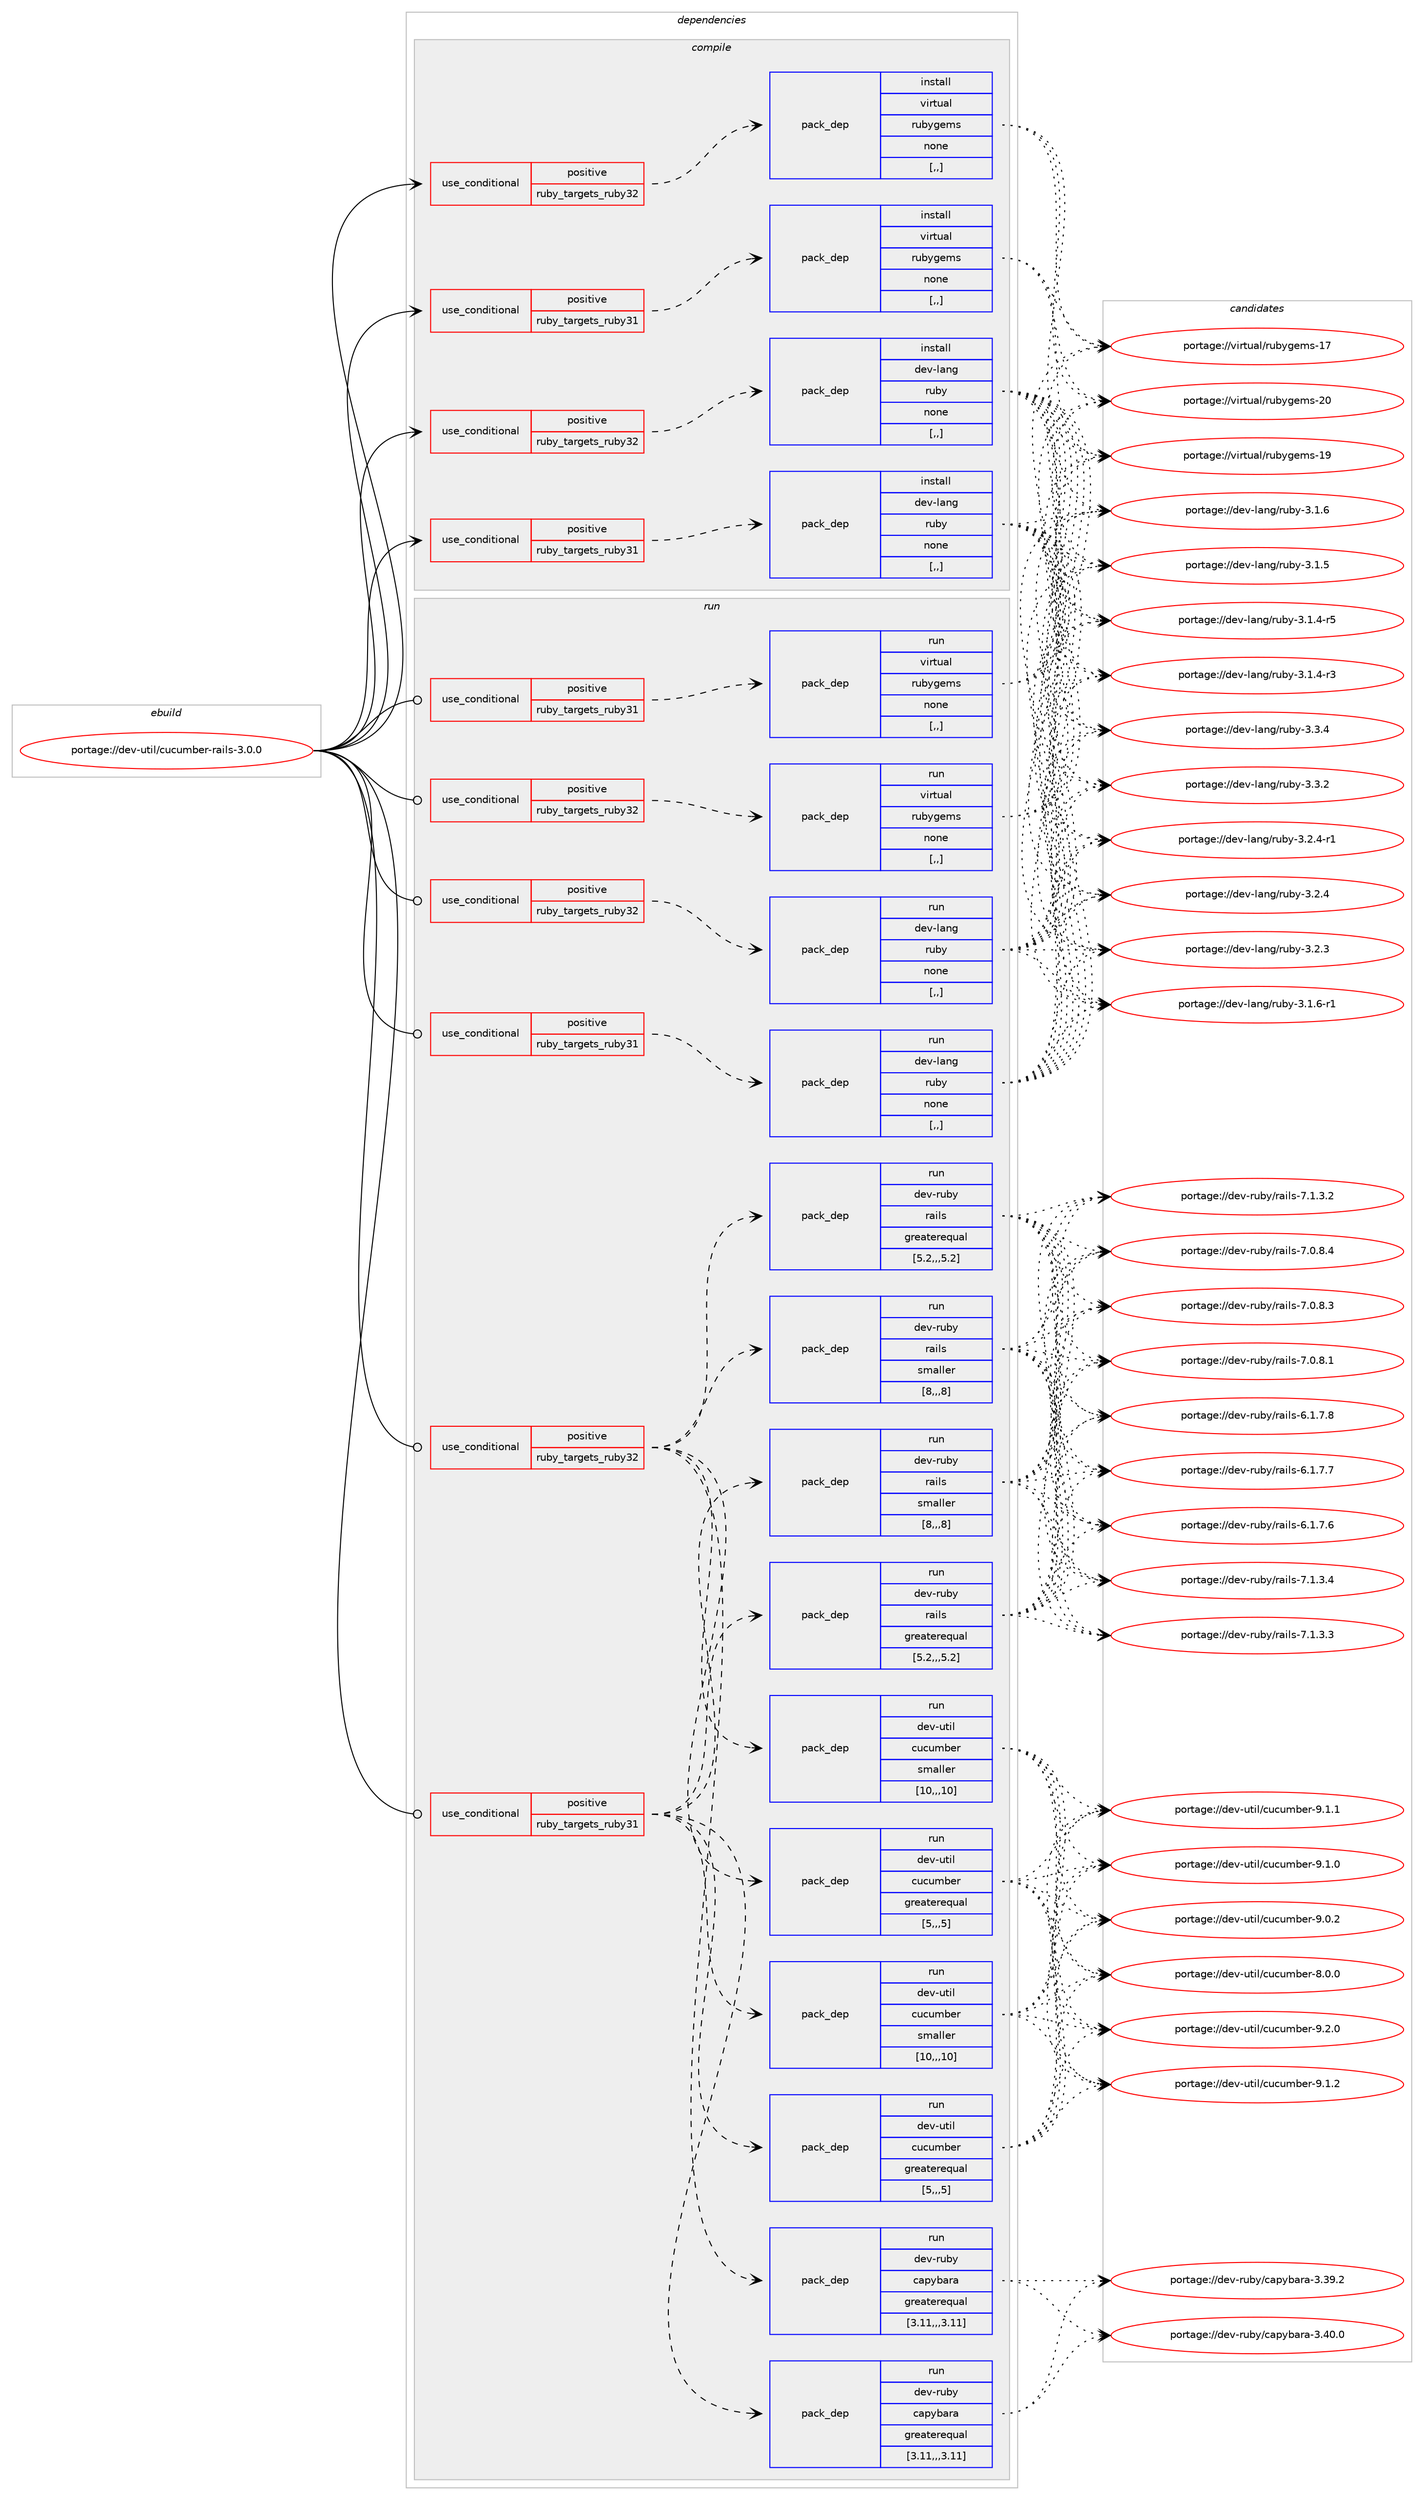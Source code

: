 digraph prolog {

# *************
# Graph options
# *************

newrank=true;
concentrate=true;
compound=true;
graph [rankdir=LR,fontname=Helvetica,fontsize=10,ranksep=1.5];#, ranksep=2.5, nodesep=0.2];
edge  [arrowhead=vee];
node  [fontname=Helvetica,fontsize=10];

# **********
# The ebuild
# **********

subgraph cluster_leftcol {
color=gray;
label=<<i>ebuild</i>>;
id [label="portage://dev-util/cucumber-rails-3.0.0", color=red, width=4, href="../dev-util/cucumber-rails-3.0.0.svg"];
}

# ****************
# The dependencies
# ****************

subgraph cluster_midcol {
color=gray;
label=<<i>dependencies</i>>;
subgraph cluster_compile {
fillcolor="#eeeeee";
style=filled;
label=<<i>compile</i>>;
subgraph cond59968 {
dependency212995 [label=<<TABLE BORDER="0" CELLBORDER="1" CELLSPACING="0" CELLPADDING="4"><TR><TD ROWSPAN="3" CELLPADDING="10">use_conditional</TD></TR><TR><TD>positive</TD></TR><TR><TD>ruby_targets_ruby31</TD></TR></TABLE>>, shape=none, color=red];
subgraph pack151609 {
dependency212996 [label=<<TABLE BORDER="0" CELLBORDER="1" CELLSPACING="0" CELLPADDING="4" WIDTH="220"><TR><TD ROWSPAN="6" CELLPADDING="30">pack_dep</TD></TR><TR><TD WIDTH="110">install</TD></TR><TR><TD>dev-lang</TD></TR><TR><TD>ruby</TD></TR><TR><TD>none</TD></TR><TR><TD>[,,]</TD></TR></TABLE>>, shape=none, color=blue];
}
dependency212995:e -> dependency212996:w [weight=20,style="dashed",arrowhead="vee"];
}
id:e -> dependency212995:w [weight=20,style="solid",arrowhead="vee"];
subgraph cond59969 {
dependency212997 [label=<<TABLE BORDER="0" CELLBORDER="1" CELLSPACING="0" CELLPADDING="4"><TR><TD ROWSPAN="3" CELLPADDING="10">use_conditional</TD></TR><TR><TD>positive</TD></TR><TR><TD>ruby_targets_ruby31</TD></TR></TABLE>>, shape=none, color=red];
subgraph pack151610 {
dependency212998 [label=<<TABLE BORDER="0" CELLBORDER="1" CELLSPACING="0" CELLPADDING="4" WIDTH="220"><TR><TD ROWSPAN="6" CELLPADDING="30">pack_dep</TD></TR><TR><TD WIDTH="110">install</TD></TR><TR><TD>virtual</TD></TR><TR><TD>rubygems</TD></TR><TR><TD>none</TD></TR><TR><TD>[,,]</TD></TR></TABLE>>, shape=none, color=blue];
}
dependency212997:e -> dependency212998:w [weight=20,style="dashed",arrowhead="vee"];
}
id:e -> dependency212997:w [weight=20,style="solid",arrowhead="vee"];
subgraph cond59970 {
dependency212999 [label=<<TABLE BORDER="0" CELLBORDER="1" CELLSPACING="0" CELLPADDING="4"><TR><TD ROWSPAN="3" CELLPADDING="10">use_conditional</TD></TR><TR><TD>positive</TD></TR><TR><TD>ruby_targets_ruby32</TD></TR></TABLE>>, shape=none, color=red];
subgraph pack151611 {
dependency213000 [label=<<TABLE BORDER="0" CELLBORDER="1" CELLSPACING="0" CELLPADDING="4" WIDTH="220"><TR><TD ROWSPAN="6" CELLPADDING="30">pack_dep</TD></TR><TR><TD WIDTH="110">install</TD></TR><TR><TD>dev-lang</TD></TR><TR><TD>ruby</TD></TR><TR><TD>none</TD></TR><TR><TD>[,,]</TD></TR></TABLE>>, shape=none, color=blue];
}
dependency212999:e -> dependency213000:w [weight=20,style="dashed",arrowhead="vee"];
}
id:e -> dependency212999:w [weight=20,style="solid",arrowhead="vee"];
subgraph cond59971 {
dependency213001 [label=<<TABLE BORDER="0" CELLBORDER="1" CELLSPACING="0" CELLPADDING="4"><TR><TD ROWSPAN="3" CELLPADDING="10">use_conditional</TD></TR><TR><TD>positive</TD></TR><TR><TD>ruby_targets_ruby32</TD></TR></TABLE>>, shape=none, color=red];
subgraph pack151612 {
dependency213002 [label=<<TABLE BORDER="0" CELLBORDER="1" CELLSPACING="0" CELLPADDING="4" WIDTH="220"><TR><TD ROWSPAN="6" CELLPADDING="30">pack_dep</TD></TR><TR><TD WIDTH="110">install</TD></TR><TR><TD>virtual</TD></TR><TR><TD>rubygems</TD></TR><TR><TD>none</TD></TR><TR><TD>[,,]</TD></TR></TABLE>>, shape=none, color=blue];
}
dependency213001:e -> dependency213002:w [weight=20,style="dashed",arrowhead="vee"];
}
id:e -> dependency213001:w [weight=20,style="solid",arrowhead="vee"];
}
subgraph cluster_compileandrun {
fillcolor="#eeeeee";
style=filled;
label=<<i>compile and run</i>>;
}
subgraph cluster_run {
fillcolor="#eeeeee";
style=filled;
label=<<i>run</i>>;
subgraph cond59972 {
dependency213003 [label=<<TABLE BORDER="0" CELLBORDER="1" CELLSPACING="0" CELLPADDING="4"><TR><TD ROWSPAN="3" CELLPADDING="10">use_conditional</TD></TR><TR><TD>positive</TD></TR><TR><TD>ruby_targets_ruby31</TD></TR></TABLE>>, shape=none, color=red];
subgraph pack151613 {
dependency213004 [label=<<TABLE BORDER="0" CELLBORDER="1" CELLSPACING="0" CELLPADDING="4" WIDTH="220"><TR><TD ROWSPAN="6" CELLPADDING="30">pack_dep</TD></TR><TR><TD WIDTH="110">run</TD></TR><TR><TD>dev-lang</TD></TR><TR><TD>ruby</TD></TR><TR><TD>none</TD></TR><TR><TD>[,,]</TD></TR></TABLE>>, shape=none, color=blue];
}
dependency213003:e -> dependency213004:w [weight=20,style="dashed",arrowhead="vee"];
}
id:e -> dependency213003:w [weight=20,style="solid",arrowhead="odot"];
subgraph cond59973 {
dependency213005 [label=<<TABLE BORDER="0" CELLBORDER="1" CELLSPACING="0" CELLPADDING="4"><TR><TD ROWSPAN="3" CELLPADDING="10">use_conditional</TD></TR><TR><TD>positive</TD></TR><TR><TD>ruby_targets_ruby31</TD></TR></TABLE>>, shape=none, color=red];
subgraph pack151614 {
dependency213006 [label=<<TABLE BORDER="0" CELLBORDER="1" CELLSPACING="0" CELLPADDING="4" WIDTH="220"><TR><TD ROWSPAN="6" CELLPADDING="30">pack_dep</TD></TR><TR><TD WIDTH="110">run</TD></TR><TR><TD>dev-ruby</TD></TR><TR><TD>capybara</TD></TR><TR><TD>greaterequal</TD></TR><TR><TD>[3.11,,,3.11]</TD></TR></TABLE>>, shape=none, color=blue];
}
dependency213005:e -> dependency213006:w [weight=20,style="dashed",arrowhead="vee"];
subgraph pack151615 {
dependency213007 [label=<<TABLE BORDER="0" CELLBORDER="1" CELLSPACING="0" CELLPADDING="4" WIDTH="220"><TR><TD ROWSPAN="6" CELLPADDING="30">pack_dep</TD></TR><TR><TD WIDTH="110">run</TD></TR><TR><TD>dev-util</TD></TR><TR><TD>cucumber</TD></TR><TR><TD>greaterequal</TD></TR><TR><TD>[5,,,5]</TD></TR></TABLE>>, shape=none, color=blue];
}
dependency213005:e -> dependency213007:w [weight=20,style="dashed",arrowhead="vee"];
subgraph pack151616 {
dependency213008 [label=<<TABLE BORDER="0" CELLBORDER="1" CELLSPACING="0" CELLPADDING="4" WIDTH="220"><TR><TD ROWSPAN="6" CELLPADDING="30">pack_dep</TD></TR><TR><TD WIDTH="110">run</TD></TR><TR><TD>dev-util</TD></TR><TR><TD>cucumber</TD></TR><TR><TD>smaller</TD></TR><TR><TD>[10,,,10]</TD></TR></TABLE>>, shape=none, color=blue];
}
dependency213005:e -> dependency213008:w [weight=20,style="dashed",arrowhead="vee"];
subgraph pack151617 {
dependency213009 [label=<<TABLE BORDER="0" CELLBORDER="1" CELLSPACING="0" CELLPADDING="4" WIDTH="220"><TR><TD ROWSPAN="6" CELLPADDING="30">pack_dep</TD></TR><TR><TD WIDTH="110">run</TD></TR><TR><TD>dev-ruby</TD></TR><TR><TD>rails</TD></TR><TR><TD>greaterequal</TD></TR><TR><TD>[5.2,,,5.2]</TD></TR></TABLE>>, shape=none, color=blue];
}
dependency213005:e -> dependency213009:w [weight=20,style="dashed",arrowhead="vee"];
subgraph pack151618 {
dependency213010 [label=<<TABLE BORDER="0" CELLBORDER="1" CELLSPACING="0" CELLPADDING="4" WIDTH="220"><TR><TD ROWSPAN="6" CELLPADDING="30">pack_dep</TD></TR><TR><TD WIDTH="110">run</TD></TR><TR><TD>dev-ruby</TD></TR><TR><TD>rails</TD></TR><TR><TD>smaller</TD></TR><TR><TD>[8,,,8]</TD></TR></TABLE>>, shape=none, color=blue];
}
dependency213005:e -> dependency213010:w [weight=20,style="dashed",arrowhead="vee"];
}
id:e -> dependency213005:w [weight=20,style="solid",arrowhead="odot"];
subgraph cond59974 {
dependency213011 [label=<<TABLE BORDER="0" CELLBORDER="1" CELLSPACING="0" CELLPADDING="4"><TR><TD ROWSPAN="3" CELLPADDING="10">use_conditional</TD></TR><TR><TD>positive</TD></TR><TR><TD>ruby_targets_ruby31</TD></TR></TABLE>>, shape=none, color=red];
subgraph pack151619 {
dependency213012 [label=<<TABLE BORDER="0" CELLBORDER="1" CELLSPACING="0" CELLPADDING="4" WIDTH="220"><TR><TD ROWSPAN="6" CELLPADDING="30">pack_dep</TD></TR><TR><TD WIDTH="110">run</TD></TR><TR><TD>virtual</TD></TR><TR><TD>rubygems</TD></TR><TR><TD>none</TD></TR><TR><TD>[,,]</TD></TR></TABLE>>, shape=none, color=blue];
}
dependency213011:e -> dependency213012:w [weight=20,style="dashed",arrowhead="vee"];
}
id:e -> dependency213011:w [weight=20,style="solid",arrowhead="odot"];
subgraph cond59975 {
dependency213013 [label=<<TABLE BORDER="0" CELLBORDER="1" CELLSPACING="0" CELLPADDING="4"><TR><TD ROWSPAN="3" CELLPADDING="10">use_conditional</TD></TR><TR><TD>positive</TD></TR><TR><TD>ruby_targets_ruby32</TD></TR></TABLE>>, shape=none, color=red];
subgraph pack151620 {
dependency213014 [label=<<TABLE BORDER="0" CELLBORDER="1" CELLSPACING="0" CELLPADDING="4" WIDTH="220"><TR><TD ROWSPAN="6" CELLPADDING="30">pack_dep</TD></TR><TR><TD WIDTH="110">run</TD></TR><TR><TD>dev-lang</TD></TR><TR><TD>ruby</TD></TR><TR><TD>none</TD></TR><TR><TD>[,,]</TD></TR></TABLE>>, shape=none, color=blue];
}
dependency213013:e -> dependency213014:w [weight=20,style="dashed",arrowhead="vee"];
}
id:e -> dependency213013:w [weight=20,style="solid",arrowhead="odot"];
subgraph cond59976 {
dependency213015 [label=<<TABLE BORDER="0" CELLBORDER="1" CELLSPACING="0" CELLPADDING="4"><TR><TD ROWSPAN="3" CELLPADDING="10">use_conditional</TD></TR><TR><TD>positive</TD></TR><TR><TD>ruby_targets_ruby32</TD></TR></TABLE>>, shape=none, color=red];
subgraph pack151621 {
dependency213016 [label=<<TABLE BORDER="0" CELLBORDER="1" CELLSPACING="0" CELLPADDING="4" WIDTH="220"><TR><TD ROWSPAN="6" CELLPADDING="30">pack_dep</TD></TR><TR><TD WIDTH="110">run</TD></TR><TR><TD>dev-ruby</TD></TR><TR><TD>capybara</TD></TR><TR><TD>greaterequal</TD></TR><TR><TD>[3.11,,,3.11]</TD></TR></TABLE>>, shape=none, color=blue];
}
dependency213015:e -> dependency213016:w [weight=20,style="dashed",arrowhead="vee"];
subgraph pack151622 {
dependency213017 [label=<<TABLE BORDER="0" CELLBORDER="1" CELLSPACING="0" CELLPADDING="4" WIDTH="220"><TR><TD ROWSPAN="6" CELLPADDING="30">pack_dep</TD></TR><TR><TD WIDTH="110">run</TD></TR><TR><TD>dev-util</TD></TR><TR><TD>cucumber</TD></TR><TR><TD>greaterequal</TD></TR><TR><TD>[5,,,5]</TD></TR></TABLE>>, shape=none, color=blue];
}
dependency213015:e -> dependency213017:w [weight=20,style="dashed",arrowhead="vee"];
subgraph pack151623 {
dependency213018 [label=<<TABLE BORDER="0" CELLBORDER="1" CELLSPACING="0" CELLPADDING="4" WIDTH="220"><TR><TD ROWSPAN="6" CELLPADDING="30">pack_dep</TD></TR><TR><TD WIDTH="110">run</TD></TR><TR><TD>dev-util</TD></TR><TR><TD>cucumber</TD></TR><TR><TD>smaller</TD></TR><TR><TD>[10,,,10]</TD></TR></TABLE>>, shape=none, color=blue];
}
dependency213015:e -> dependency213018:w [weight=20,style="dashed",arrowhead="vee"];
subgraph pack151624 {
dependency213019 [label=<<TABLE BORDER="0" CELLBORDER="1" CELLSPACING="0" CELLPADDING="4" WIDTH="220"><TR><TD ROWSPAN="6" CELLPADDING="30">pack_dep</TD></TR><TR><TD WIDTH="110">run</TD></TR><TR><TD>dev-ruby</TD></TR><TR><TD>rails</TD></TR><TR><TD>greaterequal</TD></TR><TR><TD>[5.2,,,5.2]</TD></TR></TABLE>>, shape=none, color=blue];
}
dependency213015:e -> dependency213019:w [weight=20,style="dashed",arrowhead="vee"];
subgraph pack151625 {
dependency213020 [label=<<TABLE BORDER="0" CELLBORDER="1" CELLSPACING="0" CELLPADDING="4" WIDTH="220"><TR><TD ROWSPAN="6" CELLPADDING="30">pack_dep</TD></TR><TR><TD WIDTH="110">run</TD></TR><TR><TD>dev-ruby</TD></TR><TR><TD>rails</TD></TR><TR><TD>smaller</TD></TR><TR><TD>[8,,,8]</TD></TR></TABLE>>, shape=none, color=blue];
}
dependency213015:e -> dependency213020:w [weight=20,style="dashed",arrowhead="vee"];
}
id:e -> dependency213015:w [weight=20,style="solid",arrowhead="odot"];
subgraph cond59977 {
dependency213021 [label=<<TABLE BORDER="0" CELLBORDER="1" CELLSPACING="0" CELLPADDING="4"><TR><TD ROWSPAN="3" CELLPADDING="10">use_conditional</TD></TR><TR><TD>positive</TD></TR><TR><TD>ruby_targets_ruby32</TD></TR></TABLE>>, shape=none, color=red];
subgraph pack151626 {
dependency213022 [label=<<TABLE BORDER="0" CELLBORDER="1" CELLSPACING="0" CELLPADDING="4" WIDTH="220"><TR><TD ROWSPAN="6" CELLPADDING="30">pack_dep</TD></TR><TR><TD WIDTH="110">run</TD></TR><TR><TD>virtual</TD></TR><TR><TD>rubygems</TD></TR><TR><TD>none</TD></TR><TR><TD>[,,]</TD></TR></TABLE>>, shape=none, color=blue];
}
dependency213021:e -> dependency213022:w [weight=20,style="dashed",arrowhead="vee"];
}
id:e -> dependency213021:w [weight=20,style="solid",arrowhead="odot"];
}
}

# **************
# The candidates
# **************

subgraph cluster_choices {
rank=same;
color=gray;
label=<<i>candidates</i>>;

subgraph choice151609 {
color=black;
nodesep=1;
choice10010111845108971101034711411798121455146514652 [label="portage://dev-lang/ruby-3.3.4", color=red, width=4,href="../dev-lang/ruby-3.3.4.svg"];
choice10010111845108971101034711411798121455146514650 [label="portage://dev-lang/ruby-3.3.2", color=red, width=4,href="../dev-lang/ruby-3.3.2.svg"];
choice100101118451089711010347114117981214551465046524511449 [label="portage://dev-lang/ruby-3.2.4-r1", color=red, width=4,href="../dev-lang/ruby-3.2.4-r1.svg"];
choice10010111845108971101034711411798121455146504652 [label="portage://dev-lang/ruby-3.2.4", color=red, width=4,href="../dev-lang/ruby-3.2.4.svg"];
choice10010111845108971101034711411798121455146504651 [label="portage://dev-lang/ruby-3.2.3", color=red, width=4,href="../dev-lang/ruby-3.2.3.svg"];
choice100101118451089711010347114117981214551464946544511449 [label="portage://dev-lang/ruby-3.1.6-r1", color=red, width=4,href="../dev-lang/ruby-3.1.6-r1.svg"];
choice10010111845108971101034711411798121455146494654 [label="portage://dev-lang/ruby-3.1.6", color=red, width=4,href="../dev-lang/ruby-3.1.6.svg"];
choice10010111845108971101034711411798121455146494653 [label="portage://dev-lang/ruby-3.1.5", color=red, width=4,href="../dev-lang/ruby-3.1.5.svg"];
choice100101118451089711010347114117981214551464946524511453 [label="portage://dev-lang/ruby-3.1.4-r5", color=red, width=4,href="../dev-lang/ruby-3.1.4-r5.svg"];
choice100101118451089711010347114117981214551464946524511451 [label="portage://dev-lang/ruby-3.1.4-r3", color=red, width=4,href="../dev-lang/ruby-3.1.4-r3.svg"];
dependency212996:e -> choice10010111845108971101034711411798121455146514652:w [style=dotted,weight="100"];
dependency212996:e -> choice10010111845108971101034711411798121455146514650:w [style=dotted,weight="100"];
dependency212996:e -> choice100101118451089711010347114117981214551465046524511449:w [style=dotted,weight="100"];
dependency212996:e -> choice10010111845108971101034711411798121455146504652:w [style=dotted,weight="100"];
dependency212996:e -> choice10010111845108971101034711411798121455146504651:w [style=dotted,weight="100"];
dependency212996:e -> choice100101118451089711010347114117981214551464946544511449:w [style=dotted,weight="100"];
dependency212996:e -> choice10010111845108971101034711411798121455146494654:w [style=dotted,weight="100"];
dependency212996:e -> choice10010111845108971101034711411798121455146494653:w [style=dotted,weight="100"];
dependency212996:e -> choice100101118451089711010347114117981214551464946524511453:w [style=dotted,weight="100"];
dependency212996:e -> choice100101118451089711010347114117981214551464946524511451:w [style=dotted,weight="100"];
}
subgraph choice151610 {
color=black;
nodesep=1;
choice118105114116117971084711411798121103101109115455048 [label="portage://virtual/rubygems-20", color=red, width=4,href="../virtual/rubygems-20.svg"];
choice118105114116117971084711411798121103101109115454957 [label="portage://virtual/rubygems-19", color=red, width=4,href="../virtual/rubygems-19.svg"];
choice118105114116117971084711411798121103101109115454955 [label="portage://virtual/rubygems-17", color=red, width=4,href="../virtual/rubygems-17.svg"];
dependency212998:e -> choice118105114116117971084711411798121103101109115455048:w [style=dotted,weight="100"];
dependency212998:e -> choice118105114116117971084711411798121103101109115454957:w [style=dotted,weight="100"];
dependency212998:e -> choice118105114116117971084711411798121103101109115454955:w [style=dotted,weight="100"];
}
subgraph choice151611 {
color=black;
nodesep=1;
choice10010111845108971101034711411798121455146514652 [label="portage://dev-lang/ruby-3.3.4", color=red, width=4,href="../dev-lang/ruby-3.3.4.svg"];
choice10010111845108971101034711411798121455146514650 [label="portage://dev-lang/ruby-3.3.2", color=red, width=4,href="../dev-lang/ruby-3.3.2.svg"];
choice100101118451089711010347114117981214551465046524511449 [label="portage://dev-lang/ruby-3.2.4-r1", color=red, width=4,href="../dev-lang/ruby-3.2.4-r1.svg"];
choice10010111845108971101034711411798121455146504652 [label="portage://dev-lang/ruby-3.2.4", color=red, width=4,href="../dev-lang/ruby-3.2.4.svg"];
choice10010111845108971101034711411798121455146504651 [label="portage://dev-lang/ruby-3.2.3", color=red, width=4,href="../dev-lang/ruby-3.2.3.svg"];
choice100101118451089711010347114117981214551464946544511449 [label="portage://dev-lang/ruby-3.1.6-r1", color=red, width=4,href="../dev-lang/ruby-3.1.6-r1.svg"];
choice10010111845108971101034711411798121455146494654 [label="portage://dev-lang/ruby-3.1.6", color=red, width=4,href="../dev-lang/ruby-3.1.6.svg"];
choice10010111845108971101034711411798121455146494653 [label="portage://dev-lang/ruby-3.1.5", color=red, width=4,href="../dev-lang/ruby-3.1.5.svg"];
choice100101118451089711010347114117981214551464946524511453 [label="portage://dev-lang/ruby-3.1.4-r5", color=red, width=4,href="../dev-lang/ruby-3.1.4-r5.svg"];
choice100101118451089711010347114117981214551464946524511451 [label="portage://dev-lang/ruby-3.1.4-r3", color=red, width=4,href="../dev-lang/ruby-3.1.4-r3.svg"];
dependency213000:e -> choice10010111845108971101034711411798121455146514652:w [style=dotted,weight="100"];
dependency213000:e -> choice10010111845108971101034711411798121455146514650:w [style=dotted,weight="100"];
dependency213000:e -> choice100101118451089711010347114117981214551465046524511449:w [style=dotted,weight="100"];
dependency213000:e -> choice10010111845108971101034711411798121455146504652:w [style=dotted,weight="100"];
dependency213000:e -> choice10010111845108971101034711411798121455146504651:w [style=dotted,weight="100"];
dependency213000:e -> choice100101118451089711010347114117981214551464946544511449:w [style=dotted,weight="100"];
dependency213000:e -> choice10010111845108971101034711411798121455146494654:w [style=dotted,weight="100"];
dependency213000:e -> choice10010111845108971101034711411798121455146494653:w [style=dotted,weight="100"];
dependency213000:e -> choice100101118451089711010347114117981214551464946524511453:w [style=dotted,weight="100"];
dependency213000:e -> choice100101118451089711010347114117981214551464946524511451:w [style=dotted,weight="100"];
}
subgraph choice151612 {
color=black;
nodesep=1;
choice118105114116117971084711411798121103101109115455048 [label="portage://virtual/rubygems-20", color=red, width=4,href="../virtual/rubygems-20.svg"];
choice118105114116117971084711411798121103101109115454957 [label="portage://virtual/rubygems-19", color=red, width=4,href="../virtual/rubygems-19.svg"];
choice118105114116117971084711411798121103101109115454955 [label="portage://virtual/rubygems-17", color=red, width=4,href="../virtual/rubygems-17.svg"];
dependency213002:e -> choice118105114116117971084711411798121103101109115455048:w [style=dotted,weight="100"];
dependency213002:e -> choice118105114116117971084711411798121103101109115454957:w [style=dotted,weight="100"];
dependency213002:e -> choice118105114116117971084711411798121103101109115454955:w [style=dotted,weight="100"];
}
subgraph choice151613 {
color=black;
nodesep=1;
choice10010111845108971101034711411798121455146514652 [label="portage://dev-lang/ruby-3.3.4", color=red, width=4,href="../dev-lang/ruby-3.3.4.svg"];
choice10010111845108971101034711411798121455146514650 [label="portage://dev-lang/ruby-3.3.2", color=red, width=4,href="../dev-lang/ruby-3.3.2.svg"];
choice100101118451089711010347114117981214551465046524511449 [label="portage://dev-lang/ruby-3.2.4-r1", color=red, width=4,href="../dev-lang/ruby-3.2.4-r1.svg"];
choice10010111845108971101034711411798121455146504652 [label="portage://dev-lang/ruby-3.2.4", color=red, width=4,href="../dev-lang/ruby-3.2.4.svg"];
choice10010111845108971101034711411798121455146504651 [label="portage://dev-lang/ruby-3.2.3", color=red, width=4,href="../dev-lang/ruby-3.2.3.svg"];
choice100101118451089711010347114117981214551464946544511449 [label="portage://dev-lang/ruby-3.1.6-r1", color=red, width=4,href="../dev-lang/ruby-3.1.6-r1.svg"];
choice10010111845108971101034711411798121455146494654 [label="portage://dev-lang/ruby-3.1.6", color=red, width=4,href="../dev-lang/ruby-3.1.6.svg"];
choice10010111845108971101034711411798121455146494653 [label="portage://dev-lang/ruby-3.1.5", color=red, width=4,href="../dev-lang/ruby-3.1.5.svg"];
choice100101118451089711010347114117981214551464946524511453 [label="portage://dev-lang/ruby-3.1.4-r5", color=red, width=4,href="../dev-lang/ruby-3.1.4-r5.svg"];
choice100101118451089711010347114117981214551464946524511451 [label="portage://dev-lang/ruby-3.1.4-r3", color=red, width=4,href="../dev-lang/ruby-3.1.4-r3.svg"];
dependency213004:e -> choice10010111845108971101034711411798121455146514652:w [style=dotted,weight="100"];
dependency213004:e -> choice10010111845108971101034711411798121455146514650:w [style=dotted,weight="100"];
dependency213004:e -> choice100101118451089711010347114117981214551465046524511449:w [style=dotted,weight="100"];
dependency213004:e -> choice10010111845108971101034711411798121455146504652:w [style=dotted,weight="100"];
dependency213004:e -> choice10010111845108971101034711411798121455146504651:w [style=dotted,weight="100"];
dependency213004:e -> choice100101118451089711010347114117981214551464946544511449:w [style=dotted,weight="100"];
dependency213004:e -> choice10010111845108971101034711411798121455146494654:w [style=dotted,weight="100"];
dependency213004:e -> choice10010111845108971101034711411798121455146494653:w [style=dotted,weight="100"];
dependency213004:e -> choice100101118451089711010347114117981214551464946524511453:w [style=dotted,weight="100"];
dependency213004:e -> choice100101118451089711010347114117981214551464946524511451:w [style=dotted,weight="100"];
}
subgraph choice151614 {
color=black;
nodesep=1;
choice100101118451141179812147999711212198971149745514652484648 [label="portage://dev-ruby/capybara-3.40.0", color=red, width=4,href="../dev-ruby/capybara-3.40.0.svg"];
choice100101118451141179812147999711212198971149745514651574650 [label="portage://dev-ruby/capybara-3.39.2", color=red, width=4,href="../dev-ruby/capybara-3.39.2.svg"];
dependency213006:e -> choice100101118451141179812147999711212198971149745514652484648:w [style=dotted,weight="100"];
dependency213006:e -> choice100101118451141179812147999711212198971149745514651574650:w [style=dotted,weight="100"];
}
subgraph choice151615 {
color=black;
nodesep=1;
choice1001011184511711610510847991179911710998101114455746504648 [label="portage://dev-util/cucumber-9.2.0", color=red, width=4,href="../dev-util/cucumber-9.2.0.svg"];
choice1001011184511711610510847991179911710998101114455746494650 [label="portage://dev-util/cucumber-9.1.2", color=red, width=4,href="../dev-util/cucumber-9.1.2.svg"];
choice1001011184511711610510847991179911710998101114455746494649 [label="portage://dev-util/cucumber-9.1.1", color=red, width=4,href="../dev-util/cucumber-9.1.1.svg"];
choice1001011184511711610510847991179911710998101114455746494648 [label="portage://dev-util/cucumber-9.1.0", color=red, width=4,href="../dev-util/cucumber-9.1.0.svg"];
choice1001011184511711610510847991179911710998101114455746484650 [label="portage://dev-util/cucumber-9.0.2", color=red, width=4,href="../dev-util/cucumber-9.0.2.svg"];
choice1001011184511711610510847991179911710998101114455646484648 [label="portage://dev-util/cucumber-8.0.0", color=red, width=4,href="../dev-util/cucumber-8.0.0.svg"];
dependency213007:e -> choice1001011184511711610510847991179911710998101114455746504648:w [style=dotted,weight="100"];
dependency213007:e -> choice1001011184511711610510847991179911710998101114455746494650:w [style=dotted,weight="100"];
dependency213007:e -> choice1001011184511711610510847991179911710998101114455746494649:w [style=dotted,weight="100"];
dependency213007:e -> choice1001011184511711610510847991179911710998101114455746494648:w [style=dotted,weight="100"];
dependency213007:e -> choice1001011184511711610510847991179911710998101114455746484650:w [style=dotted,weight="100"];
dependency213007:e -> choice1001011184511711610510847991179911710998101114455646484648:w [style=dotted,weight="100"];
}
subgraph choice151616 {
color=black;
nodesep=1;
choice1001011184511711610510847991179911710998101114455746504648 [label="portage://dev-util/cucumber-9.2.0", color=red, width=4,href="../dev-util/cucumber-9.2.0.svg"];
choice1001011184511711610510847991179911710998101114455746494650 [label="portage://dev-util/cucumber-9.1.2", color=red, width=4,href="../dev-util/cucumber-9.1.2.svg"];
choice1001011184511711610510847991179911710998101114455746494649 [label="portage://dev-util/cucumber-9.1.1", color=red, width=4,href="../dev-util/cucumber-9.1.1.svg"];
choice1001011184511711610510847991179911710998101114455746494648 [label="portage://dev-util/cucumber-9.1.0", color=red, width=4,href="../dev-util/cucumber-9.1.0.svg"];
choice1001011184511711610510847991179911710998101114455746484650 [label="portage://dev-util/cucumber-9.0.2", color=red, width=4,href="../dev-util/cucumber-9.0.2.svg"];
choice1001011184511711610510847991179911710998101114455646484648 [label="portage://dev-util/cucumber-8.0.0", color=red, width=4,href="../dev-util/cucumber-8.0.0.svg"];
dependency213008:e -> choice1001011184511711610510847991179911710998101114455746504648:w [style=dotted,weight="100"];
dependency213008:e -> choice1001011184511711610510847991179911710998101114455746494650:w [style=dotted,weight="100"];
dependency213008:e -> choice1001011184511711610510847991179911710998101114455746494649:w [style=dotted,weight="100"];
dependency213008:e -> choice1001011184511711610510847991179911710998101114455746494648:w [style=dotted,weight="100"];
dependency213008:e -> choice1001011184511711610510847991179911710998101114455746484650:w [style=dotted,weight="100"];
dependency213008:e -> choice1001011184511711610510847991179911710998101114455646484648:w [style=dotted,weight="100"];
}
subgraph choice151617 {
color=black;
nodesep=1;
choice100101118451141179812147114971051081154555464946514652 [label="portage://dev-ruby/rails-7.1.3.4", color=red, width=4,href="../dev-ruby/rails-7.1.3.4.svg"];
choice100101118451141179812147114971051081154555464946514651 [label="portage://dev-ruby/rails-7.1.3.3", color=red, width=4,href="../dev-ruby/rails-7.1.3.3.svg"];
choice100101118451141179812147114971051081154555464946514650 [label="portage://dev-ruby/rails-7.1.3.2", color=red, width=4,href="../dev-ruby/rails-7.1.3.2.svg"];
choice100101118451141179812147114971051081154555464846564652 [label="portage://dev-ruby/rails-7.0.8.4", color=red, width=4,href="../dev-ruby/rails-7.0.8.4.svg"];
choice100101118451141179812147114971051081154555464846564651 [label="portage://dev-ruby/rails-7.0.8.3", color=red, width=4,href="../dev-ruby/rails-7.0.8.3.svg"];
choice100101118451141179812147114971051081154555464846564649 [label="portage://dev-ruby/rails-7.0.8.1", color=red, width=4,href="../dev-ruby/rails-7.0.8.1.svg"];
choice100101118451141179812147114971051081154554464946554656 [label="portage://dev-ruby/rails-6.1.7.8", color=red, width=4,href="../dev-ruby/rails-6.1.7.8.svg"];
choice100101118451141179812147114971051081154554464946554655 [label="portage://dev-ruby/rails-6.1.7.7", color=red, width=4,href="../dev-ruby/rails-6.1.7.7.svg"];
choice100101118451141179812147114971051081154554464946554654 [label="portage://dev-ruby/rails-6.1.7.6", color=red, width=4,href="../dev-ruby/rails-6.1.7.6.svg"];
dependency213009:e -> choice100101118451141179812147114971051081154555464946514652:w [style=dotted,weight="100"];
dependency213009:e -> choice100101118451141179812147114971051081154555464946514651:w [style=dotted,weight="100"];
dependency213009:e -> choice100101118451141179812147114971051081154555464946514650:w [style=dotted,weight="100"];
dependency213009:e -> choice100101118451141179812147114971051081154555464846564652:w [style=dotted,weight="100"];
dependency213009:e -> choice100101118451141179812147114971051081154555464846564651:w [style=dotted,weight="100"];
dependency213009:e -> choice100101118451141179812147114971051081154555464846564649:w [style=dotted,weight="100"];
dependency213009:e -> choice100101118451141179812147114971051081154554464946554656:w [style=dotted,weight="100"];
dependency213009:e -> choice100101118451141179812147114971051081154554464946554655:w [style=dotted,weight="100"];
dependency213009:e -> choice100101118451141179812147114971051081154554464946554654:w [style=dotted,weight="100"];
}
subgraph choice151618 {
color=black;
nodesep=1;
choice100101118451141179812147114971051081154555464946514652 [label="portage://dev-ruby/rails-7.1.3.4", color=red, width=4,href="../dev-ruby/rails-7.1.3.4.svg"];
choice100101118451141179812147114971051081154555464946514651 [label="portage://dev-ruby/rails-7.1.3.3", color=red, width=4,href="../dev-ruby/rails-7.1.3.3.svg"];
choice100101118451141179812147114971051081154555464946514650 [label="portage://dev-ruby/rails-7.1.3.2", color=red, width=4,href="../dev-ruby/rails-7.1.3.2.svg"];
choice100101118451141179812147114971051081154555464846564652 [label="portage://dev-ruby/rails-7.0.8.4", color=red, width=4,href="../dev-ruby/rails-7.0.8.4.svg"];
choice100101118451141179812147114971051081154555464846564651 [label="portage://dev-ruby/rails-7.0.8.3", color=red, width=4,href="../dev-ruby/rails-7.0.8.3.svg"];
choice100101118451141179812147114971051081154555464846564649 [label="portage://dev-ruby/rails-7.0.8.1", color=red, width=4,href="../dev-ruby/rails-7.0.8.1.svg"];
choice100101118451141179812147114971051081154554464946554656 [label="portage://dev-ruby/rails-6.1.7.8", color=red, width=4,href="../dev-ruby/rails-6.1.7.8.svg"];
choice100101118451141179812147114971051081154554464946554655 [label="portage://dev-ruby/rails-6.1.7.7", color=red, width=4,href="../dev-ruby/rails-6.1.7.7.svg"];
choice100101118451141179812147114971051081154554464946554654 [label="portage://dev-ruby/rails-6.1.7.6", color=red, width=4,href="../dev-ruby/rails-6.1.7.6.svg"];
dependency213010:e -> choice100101118451141179812147114971051081154555464946514652:w [style=dotted,weight="100"];
dependency213010:e -> choice100101118451141179812147114971051081154555464946514651:w [style=dotted,weight="100"];
dependency213010:e -> choice100101118451141179812147114971051081154555464946514650:w [style=dotted,weight="100"];
dependency213010:e -> choice100101118451141179812147114971051081154555464846564652:w [style=dotted,weight="100"];
dependency213010:e -> choice100101118451141179812147114971051081154555464846564651:w [style=dotted,weight="100"];
dependency213010:e -> choice100101118451141179812147114971051081154555464846564649:w [style=dotted,weight="100"];
dependency213010:e -> choice100101118451141179812147114971051081154554464946554656:w [style=dotted,weight="100"];
dependency213010:e -> choice100101118451141179812147114971051081154554464946554655:w [style=dotted,weight="100"];
dependency213010:e -> choice100101118451141179812147114971051081154554464946554654:w [style=dotted,weight="100"];
}
subgraph choice151619 {
color=black;
nodesep=1;
choice118105114116117971084711411798121103101109115455048 [label="portage://virtual/rubygems-20", color=red, width=4,href="../virtual/rubygems-20.svg"];
choice118105114116117971084711411798121103101109115454957 [label="portage://virtual/rubygems-19", color=red, width=4,href="../virtual/rubygems-19.svg"];
choice118105114116117971084711411798121103101109115454955 [label="portage://virtual/rubygems-17", color=red, width=4,href="../virtual/rubygems-17.svg"];
dependency213012:e -> choice118105114116117971084711411798121103101109115455048:w [style=dotted,weight="100"];
dependency213012:e -> choice118105114116117971084711411798121103101109115454957:w [style=dotted,weight="100"];
dependency213012:e -> choice118105114116117971084711411798121103101109115454955:w [style=dotted,weight="100"];
}
subgraph choice151620 {
color=black;
nodesep=1;
choice10010111845108971101034711411798121455146514652 [label="portage://dev-lang/ruby-3.3.4", color=red, width=4,href="../dev-lang/ruby-3.3.4.svg"];
choice10010111845108971101034711411798121455146514650 [label="portage://dev-lang/ruby-3.3.2", color=red, width=4,href="../dev-lang/ruby-3.3.2.svg"];
choice100101118451089711010347114117981214551465046524511449 [label="portage://dev-lang/ruby-3.2.4-r1", color=red, width=4,href="../dev-lang/ruby-3.2.4-r1.svg"];
choice10010111845108971101034711411798121455146504652 [label="portage://dev-lang/ruby-3.2.4", color=red, width=4,href="../dev-lang/ruby-3.2.4.svg"];
choice10010111845108971101034711411798121455146504651 [label="portage://dev-lang/ruby-3.2.3", color=red, width=4,href="../dev-lang/ruby-3.2.3.svg"];
choice100101118451089711010347114117981214551464946544511449 [label="portage://dev-lang/ruby-3.1.6-r1", color=red, width=4,href="../dev-lang/ruby-3.1.6-r1.svg"];
choice10010111845108971101034711411798121455146494654 [label="portage://dev-lang/ruby-3.1.6", color=red, width=4,href="../dev-lang/ruby-3.1.6.svg"];
choice10010111845108971101034711411798121455146494653 [label="portage://dev-lang/ruby-3.1.5", color=red, width=4,href="../dev-lang/ruby-3.1.5.svg"];
choice100101118451089711010347114117981214551464946524511453 [label="portage://dev-lang/ruby-3.1.4-r5", color=red, width=4,href="../dev-lang/ruby-3.1.4-r5.svg"];
choice100101118451089711010347114117981214551464946524511451 [label="portage://dev-lang/ruby-3.1.4-r3", color=red, width=4,href="../dev-lang/ruby-3.1.4-r3.svg"];
dependency213014:e -> choice10010111845108971101034711411798121455146514652:w [style=dotted,weight="100"];
dependency213014:e -> choice10010111845108971101034711411798121455146514650:w [style=dotted,weight="100"];
dependency213014:e -> choice100101118451089711010347114117981214551465046524511449:w [style=dotted,weight="100"];
dependency213014:e -> choice10010111845108971101034711411798121455146504652:w [style=dotted,weight="100"];
dependency213014:e -> choice10010111845108971101034711411798121455146504651:w [style=dotted,weight="100"];
dependency213014:e -> choice100101118451089711010347114117981214551464946544511449:w [style=dotted,weight="100"];
dependency213014:e -> choice10010111845108971101034711411798121455146494654:w [style=dotted,weight="100"];
dependency213014:e -> choice10010111845108971101034711411798121455146494653:w [style=dotted,weight="100"];
dependency213014:e -> choice100101118451089711010347114117981214551464946524511453:w [style=dotted,weight="100"];
dependency213014:e -> choice100101118451089711010347114117981214551464946524511451:w [style=dotted,weight="100"];
}
subgraph choice151621 {
color=black;
nodesep=1;
choice100101118451141179812147999711212198971149745514652484648 [label="portage://dev-ruby/capybara-3.40.0", color=red, width=4,href="../dev-ruby/capybara-3.40.0.svg"];
choice100101118451141179812147999711212198971149745514651574650 [label="portage://dev-ruby/capybara-3.39.2", color=red, width=4,href="../dev-ruby/capybara-3.39.2.svg"];
dependency213016:e -> choice100101118451141179812147999711212198971149745514652484648:w [style=dotted,weight="100"];
dependency213016:e -> choice100101118451141179812147999711212198971149745514651574650:w [style=dotted,weight="100"];
}
subgraph choice151622 {
color=black;
nodesep=1;
choice1001011184511711610510847991179911710998101114455746504648 [label="portage://dev-util/cucumber-9.2.0", color=red, width=4,href="../dev-util/cucumber-9.2.0.svg"];
choice1001011184511711610510847991179911710998101114455746494650 [label="portage://dev-util/cucumber-9.1.2", color=red, width=4,href="../dev-util/cucumber-9.1.2.svg"];
choice1001011184511711610510847991179911710998101114455746494649 [label="portage://dev-util/cucumber-9.1.1", color=red, width=4,href="../dev-util/cucumber-9.1.1.svg"];
choice1001011184511711610510847991179911710998101114455746494648 [label="portage://dev-util/cucumber-9.1.0", color=red, width=4,href="../dev-util/cucumber-9.1.0.svg"];
choice1001011184511711610510847991179911710998101114455746484650 [label="portage://dev-util/cucumber-9.0.2", color=red, width=4,href="../dev-util/cucumber-9.0.2.svg"];
choice1001011184511711610510847991179911710998101114455646484648 [label="portage://dev-util/cucumber-8.0.0", color=red, width=4,href="../dev-util/cucumber-8.0.0.svg"];
dependency213017:e -> choice1001011184511711610510847991179911710998101114455746504648:w [style=dotted,weight="100"];
dependency213017:e -> choice1001011184511711610510847991179911710998101114455746494650:w [style=dotted,weight="100"];
dependency213017:e -> choice1001011184511711610510847991179911710998101114455746494649:w [style=dotted,weight="100"];
dependency213017:e -> choice1001011184511711610510847991179911710998101114455746494648:w [style=dotted,weight="100"];
dependency213017:e -> choice1001011184511711610510847991179911710998101114455746484650:w [style=dotted,weight="100"];
dependency213017:e -> choice1001011184511711610510847991179911710998101114455646484648:w [style=dotted,weight="100"];
}
subgraph choice151623 {
color=black;
nodesep=1;
choice1001011184511711610510847991179911710998101114455746504648 [label="portage://dev-util/cucumber-9.2.0", color=red, width=4,href="../dev-util/cucumber-9.2.0.svg"];
choice1001011184511711610510847991179911710998101114455746494650 [label="portage://dev-util/cucumber-9.1.2", color=red, width=4,href="../dev-util/cucumber-9.1.2.svg"];
choice1001011184511711610510847991179911710998101114455746494649 [label="portage://dev-util/cucumber-9.1.1", color=red, width=4,href="../dev-util/cucumber-9.1.1.svg"];
choice1001011184511711610510847991179911710998101114455746494648 [label="portage://dev-util/cucumber-9.1.0", color=red, width=4,href="../dev-util/cucumber-9.1.0.svg"];
choice1001011184511711610510847991179911710998101114455746484650 [label="portage://dev-util/cucumber-9.0.2", color=red, width=4,href="../dev-util/cucumber-9.0.2.svg"];
choice1001011184511711610510847991179911710998101114455646484648 [label="portage://dev-util/cucumber-8.0.0", color=red, width=4,href="../dev-util/cucumber-8.0.0.svg"];
dependency213018:e -> choice1001011184511711610510847991179911710998101114455746504648:w [style=dotted,weight="100"];
dependency213018:e -> choice1001011184511711610510847991179911710998101114455746494650:w [style=dotted,weight="100"];
dependency213018:e -> choice1001011184511711610510847991179911710998101114455746494649:w [style=dotted,weight="100"];
dependency213018:e -> choice1001011184511711610510847991179911710998101114455746494648:w [style=dotted,weight="100"];
dependency213018:e -> choice1001011184511711610510847991179911710998101114455746484650:w [style=dotted,weight="100"];
dependency213018:e -> choice1001011184511711610510847991179911710998101114455646484648:w [style=dotted,weight="100"];
}
subgraph choice151624 {
color=black;
nodesep=1;
choice100101118451141179812147114971051081154555464946514652 [label="portage://dev-ruby/rails-7.1.3.4", color=red, width=4,href="../dev-ruby/rails-7.1.3.4.svg"];
choice100101118451141179812147114971051081154555464946514651 [label="portage://dev-ruby/rails-7.1.3.3", color=red, width=4,href="../dev-ruby/rails-7.1.3.3.svg"];
choice100101118451141179812147114971051081154555464946514650 [label="portage://dev-ruby/rails-7.1.3.2", color=red, width=4,href="../dev-ruby/rails-7.1.3.2.svg"];
choice100101118451141179812147114971051081154555464846564652 [label="portage://dev-ruby/rails-7.0.8.4", color=red, width=4,href="../dev-ruby/rails-7.0.8.4.svg"];
choice100101118451141179812147114971051081154555464846564651 [label="portage://dev-ruby/rails-7.0.8.3", color=red, width=4,href="../dev-ruby/rails-7.0.8.3.svg"];
choice100101118451141179812147114971051081154555464846564649 [label="portage://dev-ruby/rails-7.0.8.1", color=red, width=4,href="../dev-ruby/rails-7.0.8.1.svg"];
choice100101118451141179812147114971051081154554464946554656 [label="portage://dev-ruby/rails-6.1.7.8", color=red, width=4,href="../dev-ruby/rails-6.1.7.8.svg"];
choice100101118451141179812147114971051081154554464946554655 [label="portage://dev-ruby/rails-6.1.7.7", color=red, width=4,href="../dev-ruby/rails-6.1.7.7.svg"];
choice100101118451141179812147114971051081154554464946554654 [label="portage://dev-ruby/rails-6.1.7.6", color=red, width=4,href="../dev-ruby/rails-6.1.7.6.svg"];
dependency213019:e -> choice100101118451141179812147114971051081154555464946514652:w [style=dotted,weight="100"];
dependency213019:e -> choice100101118451141179812147114971051081154555464946514651:w [style=dotted,weight="100"];
dependency213019:e -> choice100101118451141179812147114971051081154555464946514650:w [style=dotted,weight="100"];
dependency213019:e -> choice100101118451141179812147114971051081154555464846564652:w [style=dotted,weight="100"];
dependency213019:e -> choice100101118451141179812147114971051081154555464846564651:w [style=dotted,weight="100"];
dependency213019:e -> choice100101118451141179812147114971051081154555464846564649:w [style=dotted,weight="100"];
dependency213019:e -> choice100101118451141179812147114971051081154554464946554656:w [style=dotted,weight="100"];
dependency213019:e -> choice100101118451141179812147114971051081154554464946554655:w [style=dotted,weight="100"];
dependency213019:e -> choice100101118451141179812147114971051081154554464946554654:w [style=dotted,weight="100"];
}
subgraph choice151625 {
color=black;
nodesep=1;
choice100101118451141179812147114971051081154555464946514652 [label="portage://dev-ruby/rails-7.1.3.4", color=red, width=4,href="../dev-ruby/rails-7.1.3.4.svg"];
choice100101118451141179812147114971051081154555464946514651 [label="portage://dev-ruby/rails-7.1.3.3", color=red, width=4,href="../dev-ruby/rails-7.1.3.3.svg"];
choice100101118451141179812147114971051081154555464946514650 [label="portage://dev-ruby/rails-7.1.3.2", color=red, width=4,href="../dev-ruby/rails-7.1.3.2.svg"];
choice100101118451141179812147114971051081154555464846564652 [label="portage://dev-ruby/rails-7.0.8.4", color=red, width=4,href="../dev-ruby/rails-7.0.8.4.svg"];
choice100101118451141179812147114971051081154555464846564651 [label="portage://dev-ruby/rails-7.0.8.3", color=red, width=4,href="../dev-ruby/rails-7.0.8.3.svg"];
choice100101118451141179812147114971051081154555464846564649 [label="portage://dev-ruby/rails-7.0.8.1", color=red, width=4,href="../dev-ruby/rails-7.0.8.1.svg"];
choice100101118451141179812147114971051081154554464946554656 [label="portage://dev-ruby/rails-6.1.7.8", color=red, width=4,href="../dev-ruby/rails-6.1.7.8.svg"];
choice100101118451141179812147114971051081154554464946554655 [label="portage://dev-ruby/rails-6.1.7.7", color=red, width=4,href="../dev-ruby/rails-6.1.7.7.svg"];
choice100101118451141179812147114971051081154554464946554654 [label="portage://dev-ruby/rails-6.1.7.6", color=red, width=4,href="../dev-ruby/rails-6.1.7.6.svg"];
dependency213020:e -> choice100101118451141179812147114971051081154555464946514652:w [style=dotted,weight="100"];
dependency213020:e -> choice100101118451141179812147114971051081154555464946514651:w [style=dotted,weight="100"];
dependency213020:e -> choice100101118451141179812147114971051081154555464946514650:w [style=dotted,weight="100"];
dependency213020:e -> choice100101118451141179812147114971051081154555464846564652:w [style=dotted,weight="100"];
dependency213020:e -> choice100101118451141179812147114971051081154555464846564651:w [style=dotted,weight="100"];
dependency213020:e -> choice100101118451141179812147114971051081154555464846564649:w [style=dotted,weight="100"];
dependency213020:e -> choice100101118451141179812147114971051081154554464946554656:w [style=dotted,weight="100"];
dependency213020:e -> choice100101118451141179812147114971051081154554464946554655:w [style=dotted,weight="100"];
dependency213020:e -> choice100101118451141179812147114971051081154554464946554654:w [style=dotted,weight="100"];
}
subgraph choice151626 {
color=black;
nodesep=1;
choice118105114116117971084711411798121103101109115455048 [label="portage://virtual/rubygems-20", color=red, width=4,href="../virtual/rubygems-20.svg"];
choice118105114116117971084711411798121103101109115454957 [label="portage://virtual/rubygems-19", color=red, width=4,href="../virtual/rubygems-19.svg"];
choice118105114116117971084711411798121103101109115454955 [label="portage://virtual/rubygems-17", color=red, width=4,href="../virtual/rubygems-17.svg"];
dependency213022:e -> choice118105114116117971084711411798121103101109115455048:w [style=dotted,weight="100"];
dependency213022:e -> choice118105114116117971084711411798121103101109115454957:w [style=dotted,weight="100"];
dependency213022:e -> choice118105114116117971084711411798121103101109115454955:w [style=dotted,weight="100"];
}
}

}
